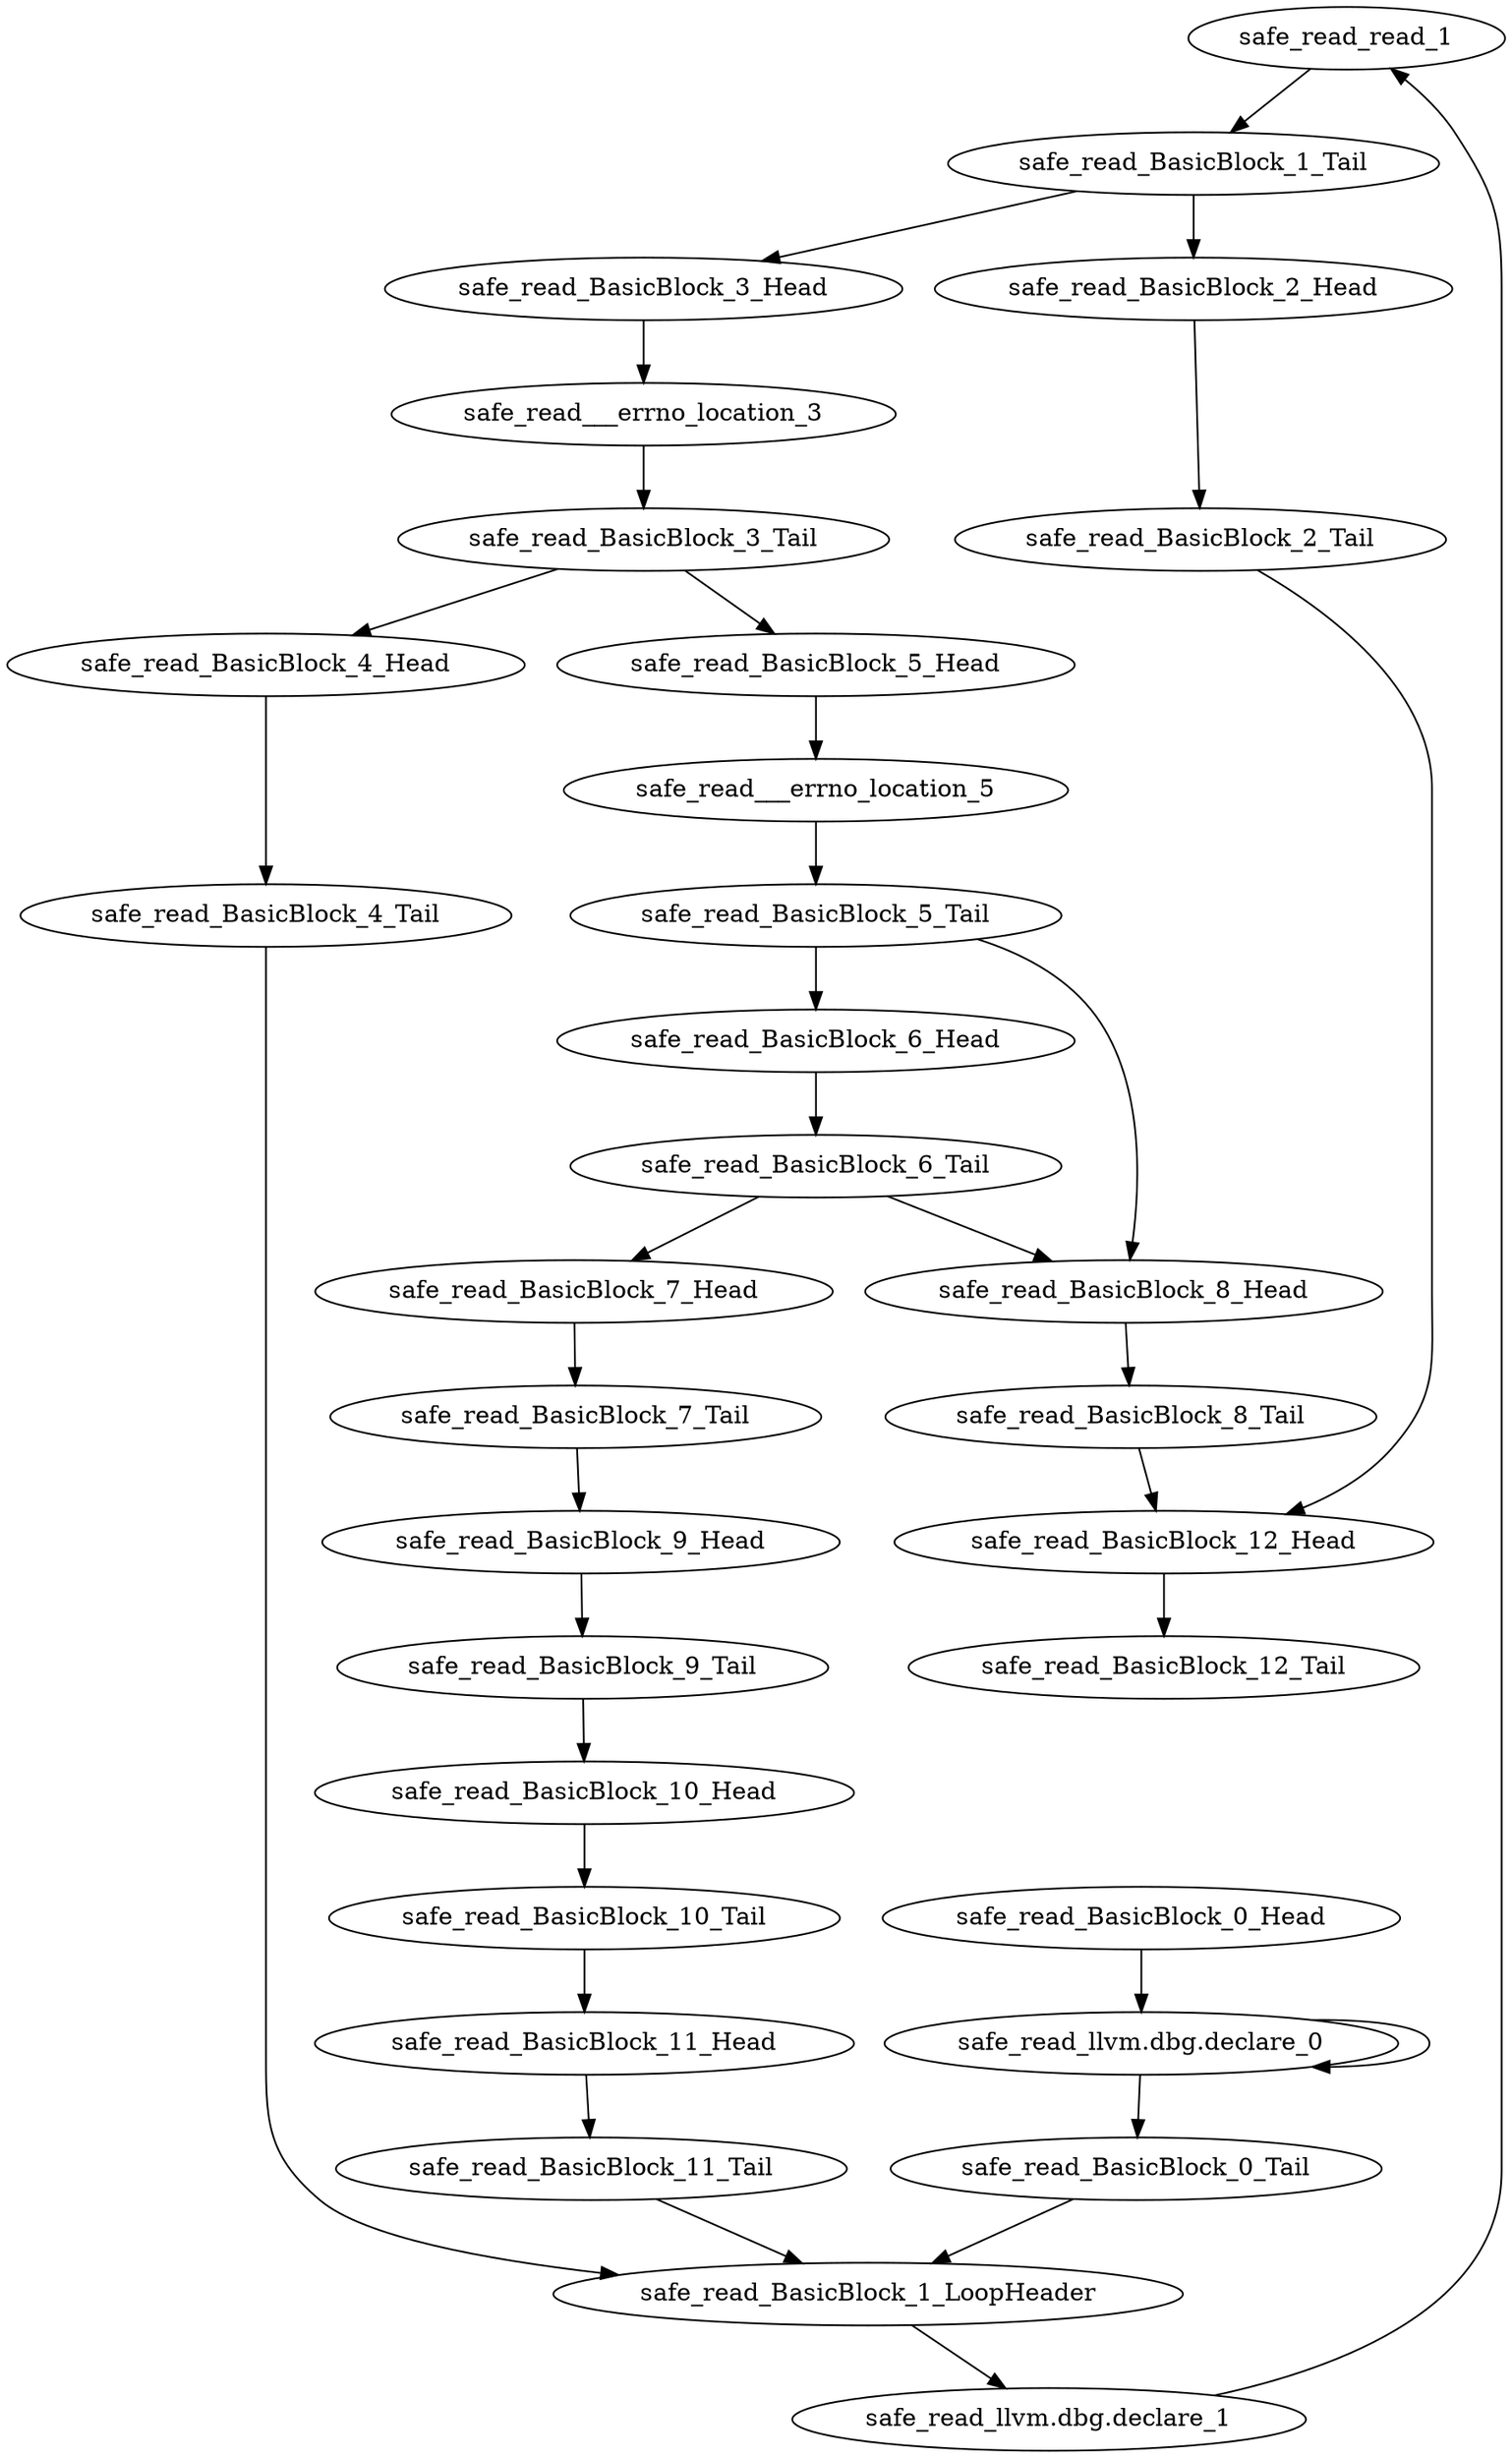 digraph G {
    "safe_read_read_1" -> "safe_read_BasicBlock_1_Tail"
    "safe_read_BasicBlock_0_Head" -> "safe_read_llvm.dbg.declare_0"
    "safe_read_BasicBlock_4_Tail" -> "safe_read_BasicBlock_1_LoopHeader"
    "safe_read_BasicBlock_5_Tail" -> "safe_read_BasicBlock_6_Head"
    "safe_read_BasicBlock_5_Tail" -> "safe_read_BasicBlock_8_Head"
    "safe_read_BasicBlock_7_Tail" -> "safe_read_BasicBlock_9_Head"
    "safe_read_BasicBlock_0_Tail" -> "safe_read_BasicBlock_1_LoopHeader"
    "safe_read_BasicBlock_5_Head" -> "safe_read___errno_location_5"
    "safe_read_BasicBlock_4_Head" -> "safe_read_BasicBlock_4_Tail"
    "safe_read_BasicBlock_6_Tail" -> "safe_read_BasicBlock_7_Head"
    "safe_read_BasicBlock_6_Tail" -> "safe_read_BasicBlock_8_Head"
    "safe_read_BasicBlock_6_Head" -> "safe_read_BasicBlock_6_Tail"
    "safe_read_BasicBlock_2_Tail" -> "safe_read_BasicBlock_12_Head"
    "safe_read_BasicBlock_2_Head" -> "safe_read_BasicBlock_2_Tail"
    "safe_read_BasicBlock_1_Tail" -> "safe_read_BasicBlock_2_Head"
    "safe_read_BasicBlock_1_Tail" -> "safe_read_BasicBlock_3_Head"
    "safe_read_BasicBlock_7_Head" -> "safe_read_BasicBlock_7_Tail"
    "safe_read___errno_location_3" -> "safe_read_BasicBlock_3_Tail"
    "safe_read_BasicBlock_8_Tail" -> "safe_read_BasicBlock_12_Head"
    "safe_read_BasicBlock_10_Head" -> "safe_read_BasicBlock_10_Tail"
    "safe_read_BasicBlock_11_Head" -> "safe_read_BasicBlock_11_Tail"
    "safe_read_BasicBlock_11_Tail" -> "safe_read_BasicBlock_1_LoopHeader"
    "safe_read_BasicBlock_12_Head" -> "safe_read_BasicBlock_12_Tail"
    "safe_read_BasicBlock_10_Tail" -> "safe_read_BasicBlock_11_Head"
    "safe_read___errno_location_5" -> "safe_read_BasicBlock_5_Tail"
    "safe_read_BasicBlock_1_LoopHeader" -> "safe_read_llvm.dbg.declare_1"
    "safe_read_llvm.dbg.declare_1" -> "safe_read_read_1"
    "safe_read_BasicBlock_3_Tail" -> "safe_read_BasicBlock_5_Head"
    "safe_read_BasicBlock_3_Tail" -> "safe_read_BasicBlock_4_Head"
    "safe_read_BasicBlock_9_Tail" -> "safe_read_BasicBlock_10_Head"
    "safe_read_llvm.dbg.declare_0" -> "safe_read_BasicBlock_0_Tail"
    "safe_read_llvm.dbg.declare_0" -> "safe_read_llvm.dbg.declare_0"
    "safe_read_BasicBlock_8_Head" -> "safe_read_BasicBlock_8_Tail"
    "safe_read_BasicBlock_9_Head" -> "safe_read_BasicBlock_9_Tail"
    "safe_read_BasicBlock_3_Head" -> "safe_read___errno_location_3"
}
